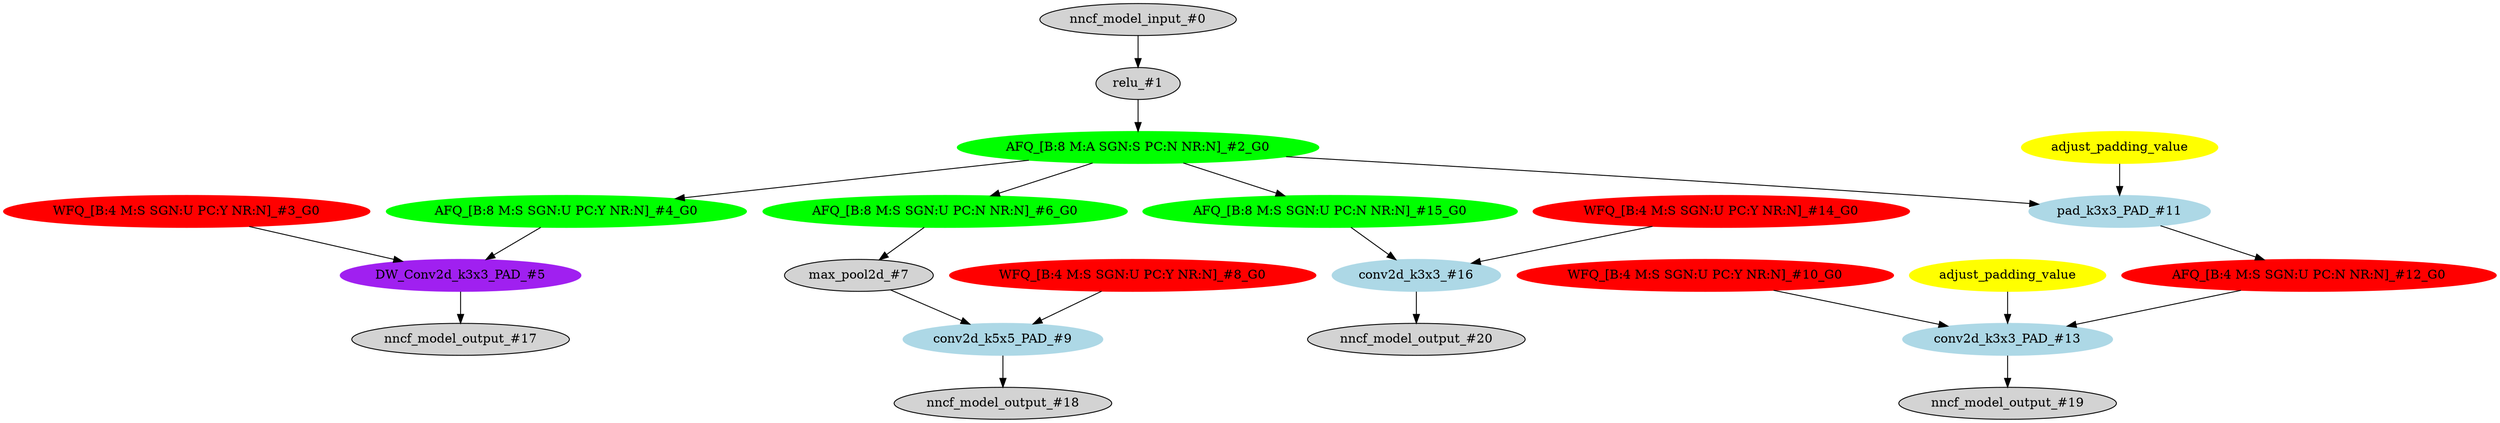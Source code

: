 strict digraph  {
"0 /nncf_model_input_0" [id=0, label="nncf_model_input_#0", style=filled, type=nncf_model_input];
"1 MultiBranchesModel/ReLU/relu_0" [id=1, label="relu_#1", style=filled, type=relu];
"2 MultiBranchesModel/ReLU/AsymmetricQuantizer/asymmetric_quantize_0" [color=green, id=2, label="AFQ_[B:8 M:A SGN:S PC:N NR:N]_#2_G0", style=filled, type=asymmetric_quantize];
"3 MultiBranchesModel/NNCFConv2d[conv_a]/ModuleDict[pre_ops]/UpdateWeight[0]/SymmetricQuantizer[op]/symmetric_quantize_0" [color=red, id=3, label="WFQ_[B:4 M:S SGN:U PC:Y NR:N]_#3_G0", style=filled, type=symmetric_quantize];
"4 MultiBranchesModel/NNCFConv2d[conv_a]/SymmetricQuantizer/symmetric_quantize_0" [color=green, id=4, label="AFQ_[B:8 M:S SGN:U PC:Y NR:N]_#4_G0", style=filled, type=symmetric_quantize];
"5 MultiBranchesModel/NNCFConv2d[conv_a]/conv2d_0" [color=purple, id=5, label="DW_Conv2d_k3x3_PAD_#5", style=filled, type=conv2d];
"6 MultiBranchesModel/MaxPool2d[max_pool_b]/SymmetricQuantizer/symmetric_quantize_0" [color=green, id=6, label="AFQ_[B:8 M:S SGN:U PC:N NR:N]_#6_G0", style=filled, type=symmetric_quantize];
"7 MultiBranchesModel/MaxPool2d[max_pool_b]/max_pool2d_0" [id=7, label="max_pool2d_#7", style=filled, type=max_pool2d];
"8 MultiBranchesModel/NNCFConv2d[conv_b]/ModuleDict[pre_ops]/UpdateWeight[0]/SymmetricQuantizer[op]/symmetric_quantize_0" [color=red, id=8, label="WFQ_[B:4 M:S SGN:U PC:Y NR:N]_#8_G0", style=filled, type=symmetric_quantize];
"9 MultiBranchesModel/NNCFConv2d[conv_b]/conv2d_0" [color=lightblue, id=9, label="conv2d_k5x5_PAD_#9", style=filled, type=conv2d];
"10 MultiBranchesModel/NNCFConv2d[conv_c]/ModuleDict[pre_ops]/UpdateWeight[1]/SymmetricQuantizer[op]/symmetric_quantize_0" [color=red, id=10, label="WFQ_[B:4 M:S SGN:U PC:Y NR:N]_#10_G0", style=filled, type=symmetric_quantize];
"11 MultiBranchesModel/NNCFConv2d[conv_c]/pad_0" [color=lightblue, id=11, label="pad_k3x3_PAD_#11", style=filled, type=pad];
"11 MultiBranchesModel/NNCFConv2d[conv_c]/pad_0_apad" [color=yellow, label=adjust_padding_value, style=filled, type=""];
"12 MultiBranchesModel/NNCFConv2d[conv_c]/SymmetricQuantizer/symmetric_quantize_0" [color=red, id=12, label="AFQ_[B:4 M:S SGN:U PC:N NR:N]_#12_G0", style=filled, type=symmetric_quantize];
"13 MultiBranchesModel/NNCFConv2d[conv_c]/conv2d_0" [color=lightblue, id=13, label="conv2d_k3x3_PAD_#13", style=filled, type=conv2d];
"13 MultiBranchesModel/NNCFConv2d[conv_c]/conv2d_0_apad" [color=yellow, label=adjust_padding_value, style=filled, type=""];
"14 MultiBranchesModel/NNCFConv2d[conv_d]/ModuleDict[pre_ops]/UpdateWeight[0]/SymmetricQuantizer[op]/symmetric_quantize_0" [color=red, id=14, label="WFQ_[B:4 M:S SGN:U PC:Y NR:N]_#14_G0", style=filled, type=symmetric_quantize];
"15 MultiBranchesModel/NNCFConv2d[conv_d]/SymmetricQuantizer/symmetric_quantize_0" [color=green, id=15, label="AFQ_[B:8 M:S SGN:U PC:N NR:N]_#15_G0", style=filled, type=symmetric_quantize];
"16 MultiBranchesModel/NNCFConv2d[conv_d]/conv2d_0" [color=lightblue, id=16, label="conv2d_k3x3_#16", style=filled, type=conv2d];
"17 /nncf_model_output_0" [id=17, label="nncf_model_output_#17", style=filled, type=nncf_model_output];
"18 /nncf_model_output_1" [id=18, label="nncf_model_output_#18", style=filled, type=nncf_model_output];
"19 /nncf_model_output_2" [id=19, label="nncf_model_output_#19", style=filled, type=nncf_model_output];
"20 /nncf_model_output_3" [id=20, label="nncf_model_output_#20", style=filled, type=nncf_model_output];
"0 /nncf_model_input_0" -> "1 MultiBranchesModel/ReLU/relu_0";
"1 MultiBranchesModel/ReLU/relu_0" -> "2 MultiBranchesModel/ReLU/AsymmetricQuantizer/asymmetric_quantize_0";
"2 MultiBranchesModel/ReLU/AsymmetricQuantizer/asymmetric_quantize_0" -> "4 MultiBranchesModel/NNCFConv2d[conv_a]/SymmetricQuantizer/symmetric_quantize_0";
"2 MultiBranchesModel/ReLU/AsymmetricQuantizer/asymmetric_quantize_0" -> "6 MultiBranchesModel/MaxPool2d[max_pool_b]/SymmetricQuantizer/symmetric_quantize_0";
"2 MultiBranchesModel/ReLU/AsymmetricQuantizer/asymmetric_quantize_0" -> "11 MultiBranchesModel/NNCFConv2d[conv_c]/pad_0";
"2 MultiBranchesModel/ReLU/AsymmetricQuantizer/asymmetric_quantize_0" -> "15 MultiBranchesModel/NNCFConv2d[conv_d]/SymmetricQuantizer/symmetric_quantize_0";
"3 MultiBranchesModel/NNCFConv2d[conv_a]/ModuleDict[pre_ops]/UpdateWeight[0]/SymmetricQuantizer[op]/symmetric_quantize_0" -> "5 MultiBranchesModel/NNCFConv2d[conv_a]/conv2d_0";
"4 MultiBranchesModel/NNCFConv2d[conv_a]/SymmetricQuantizer/symmetric_quantize_0" -> "5 MultiBranchesModel/NNCFConv2d[conv_a]/conv2d_0";
"5 MultiBranchesModel/NNCFConv2d[conv_a]/conv2d_0" -> "17 /nncf_model_output_0";
"6 MultiBranchesModel/MaxPool2d[max_pool_b]/SymmetricQuantizer/symmetric_quantize_0" -> "7 MultiBranchesModel/MaxPool2d[max_pool_b]/max_pool2d_0";
"7 MultiBranchesModel/MaxPool2d[max_pool_b]/max_pool2d_0" -> "9 MultiBranchesModel/NNCFConv2d[conv_b]/conv2d_0";
"8 MultiBranchesModel/NNCFConv2d[conv_b]/ModuleDict[pre_ops]/UpdateWeight[0]/SymmetricQuantizer[op]/symmetric_quantize_0" -> "9 MultiBranchesModel/NNCFConv2d[conv_b]/conv2d_0";
"9 MultiBranchesModel/NNCFConv2d[conv_b]/conv2d_0" -> "18 /nncf_model_output_1";
"10 MultiBranchesModel/NNCFConv2d[conv_c]/ModuleDict[pre_ops]/UpdateWeight[1]/SymmetricQuantizer[op]/symmetric_quantize_0" -> "13 MultiBranchesModel/NNCFConv2d[conv_c]/conv2d_0";
"11 MultiBranchesModel/NNCFConv2d[conv_c]/pad_0_apad" -> "11 MultiBranchesModel/NNCFConv2d[conv_c]/pad_0";
"11 MultiBranchesModel/NNCFConv2d[conv_c]/pad_0" -> "12 MultiBranchesModel/NNCFConv2d[conv_c]/SymmetricQuantizer/symmetric_quantize_0";
"12 MultiBranchesModel/NNCFConv2d[conv_c]/SymmetricQuantizer/symmetric_quantize_0" -> "13 MultiBranchesModel/NNCFConv2d[conv_c]/conv2d_0";
"13 MultiBranchesModel/NNCFConv2d[conv_c]/conv2d_0_apad" -> "13 MultiBranchesModel/NNCFConv2d[conv_c]/conv2d_0";
"13 MultiBranchesModel/NNCFConv2d[conv_c]/conv2d_0" -> "19 /nncf_model_output_2";
"14 MultiBranchesModel/NNCFConv2d[conv_d]/ModuleDict[pre_ops]/UpdateWeight[0]/SymmetricQuantizer[op]/symmetric_quantize_0" -> "16 MultiBranchesModel/NNCFConv2d[conv_d]/conv2d_0";
"15 MultiBranchesModel/NNCFConv2d[conv_d]/SymmetricQuantizer/symmetric_quantize_0" -> "16 MultiBranchesModel/NNCFConv2d[conv_d]/conv2d_0";
"16 MultiBranchesModel/NNCFConv2d[conv_d]/conv2d_0" -> "20 /nncf_model_output_3";
}
